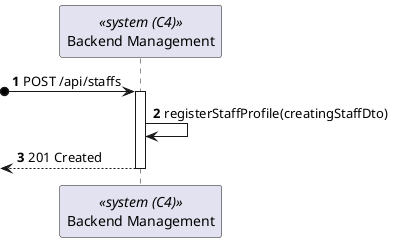 @startuml

autonumber
participant SYS as "Backend Management" <<system (C4)>>

?o-> SYS : POST /api/staffs
activate SYS

SYS -> SYS : registerStaffProfile(creatingStaffDto)
<-- SYS : 201 Created
deactivate SYS


@enduml